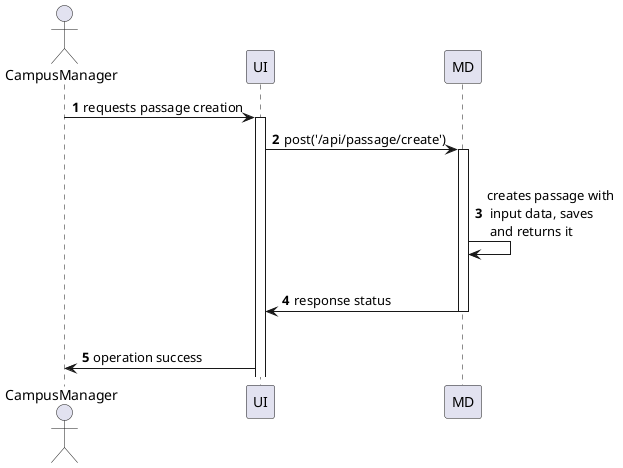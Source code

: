 @startuml

autonumber

actor CampusManager as U
participant UI as UI
participant MD  as R

U -> UI : requests passage creation
activate UI
UI -> R : post('/api/passage/create')

activate R
|||
R -> R : creates passage with \n input data, saves \n and returns it
|||
R -> UI : response status
deactivate R
|||
UI -> U : operation success


@enduml

